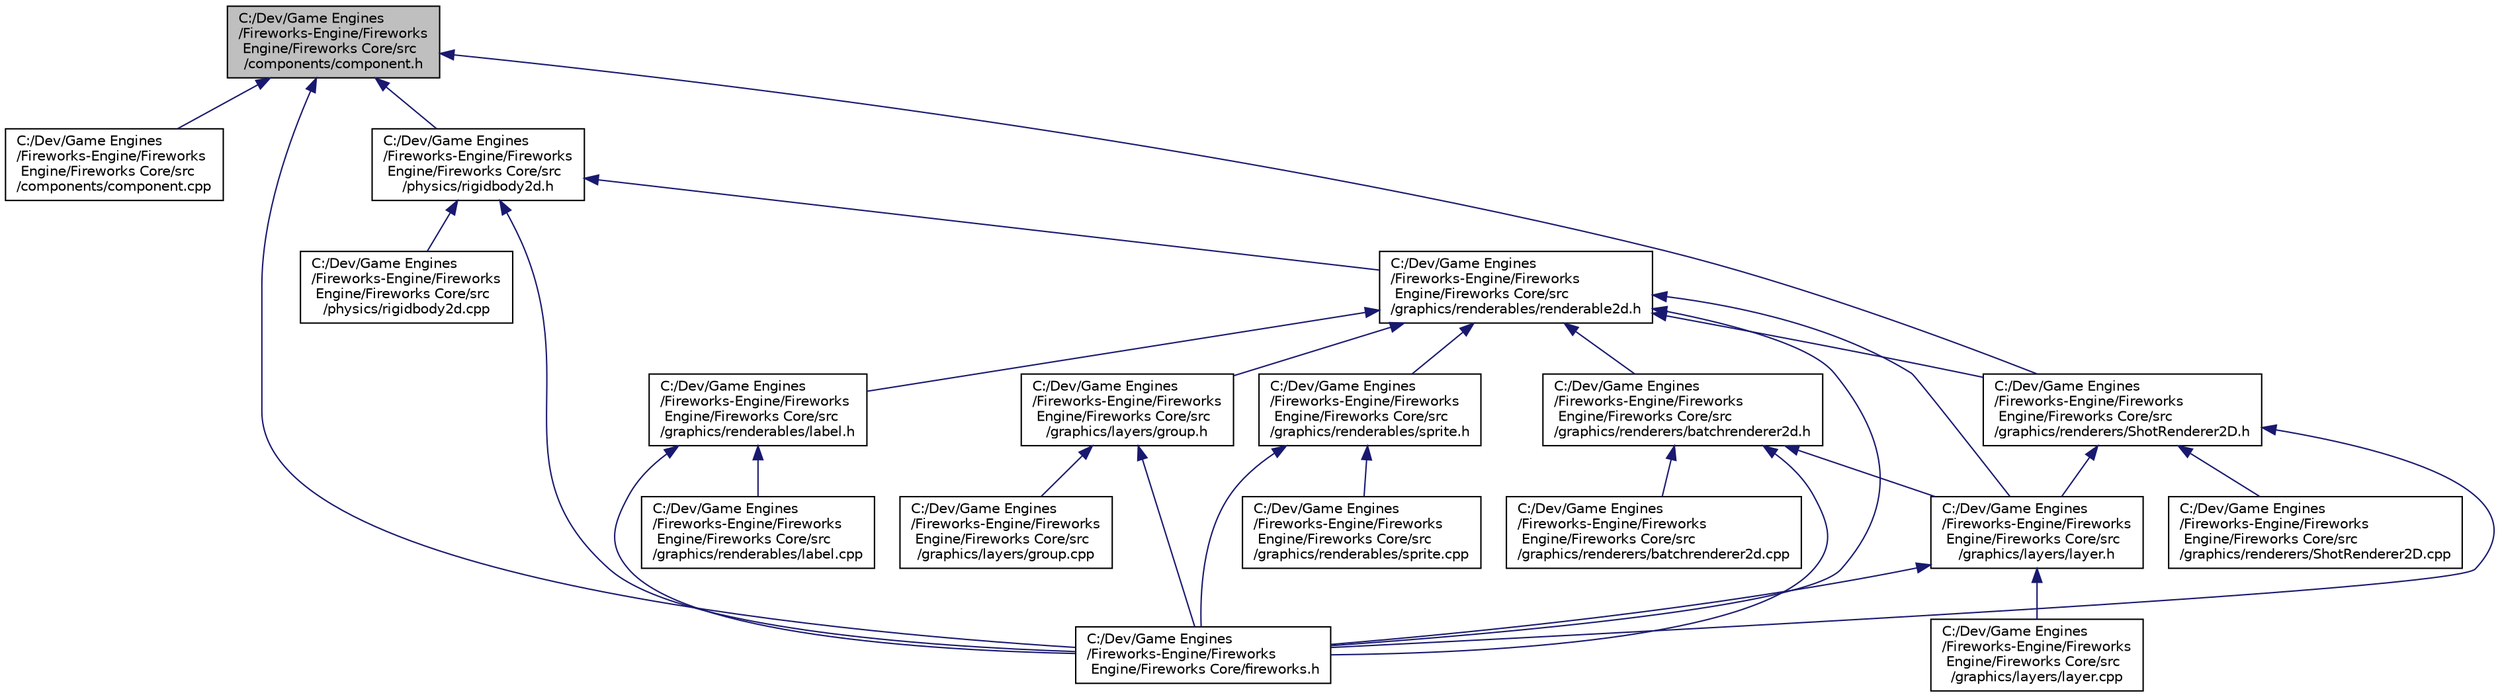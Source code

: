 digraph "C:/Dev/Game Engines/Fireworks-Engine/Fireworks Engine/Fireworks Core/src/components/component.h"
{
 // LATEX_PDF_SIZE
  edge [fontname="Helvetica",fontsize="10",labelfontname="Helvetica",labelfontsize="10"];
  node [fontname="Helvetica",fontsize="10",shape=record];
  Node1 [label="C:/Dev/Game Engines\l/Fireworks-Engine/Fireworks\l Engine/Fireworks Core/src\l/components/component.h",height=0.2,width=0.4,color="black", fillcolor="grey75", style="filled", fontcolor="black",tooltip=" "];
  Node1 -> Node2 [dir="back",color="midnightblue",fontsize="10",style="solid",fontname="Helvetica"];
  Node2 [label="C:/Dev/Game Engines\l/Fireworks-Engine/Fireworks\l Engine/Fireworks Core/src\l/components/component.cpp",height=0.2,width=0.4,color="black", fillcolor="white", style="filled",URL="$component_8cpp.html",tooltip=" "];
  Node1 -> Node3 [dir="back",color="midnightblue",fontsize="10",style="solid",fontname="Helvetica"];
  Node3 [label="C:/Dev/Game Engines\l/Fireworks-Engine/Fireworks\l Engine/Fireworks Core/src\l/graphics/renderers/ShotRenderer2D.h",height=0.2,width=0.4,color="black", fillcolor="white", style="filled",URL="$_shot_renderer2_d_8h.html",tooltip=" "];
  Node3 -> Node4 [dir="back",color="midnightblue",fontsize="10",style="solid",fontname="Helvetica"];
  Node4 [label="C:/Dev/Game Engines\l/Fireworks-Engine/Fireworks\l Engine/Fireworks Core/src\l/graphics/layers/layer.h",height=0.2,width=0.4,color="black", fillcolor="white", style="filled",URL="$layer_8h.html",tooltip=" "];
  Node4 -> Node5 [dir="back",color="midnightblue",fontsize="10",style="solid",fontname="Helvetica"];
  Node5 [label="C:/Dev/Game Engines\l/Fireworks-Engine/Fireworks\l Engine/Fireworks Core/src\l/graphics/layers/layer.cpp",height=0.2,width=0.4,color="black", fillcolor="white", style="filled",URL="$layer_8cpp.html",tooltip=" "];
  Node4 -> Node6 [dir="back",color="midnightblue",fontsize="10",style="solid",fontname="Helvetica"];
  Node6 [label="C:/Dev/Game Engines\l/Fireworks-Engine/Fireworks\l Engine/Fireworks Core/fireworks.h",height=0.2,width=0.4,color="black", fillcolor="white", style="filled",URL="$fireworks_8h.html",tooltip=" "];
  Node3 -> Node7 [dir="back",color="midnightblue",fontsize="10",style="solid",fontname="Helvetica"];
  Node7 [label="C:/Dev/Game Engines\l/Fireworks-Engine/Fireworks\l Engine/Fireworks Core/src\l/graphics/renderers/ShotRenderer2D.cpp",height=0.2,width=0.4,color="black", fillcolor="white", style="filled",URL="$_shot_renderer2_d_8cpp.html",tooltip=" "];
  Node3 -> Node6 [dir="back",color="midnightblue",fontsize="10",style="solid",fontname="Helvetica"];
  Node1 -> Node8 [dir="back",color="midnightblue",fontsize="10",style="solid",fontname="Helvetica"];
  Node8 [label="C:/Dev/Game Engines\l/Fireworks-Engine/Fireworks\l Engine/Fireworks Core/src\l/physics/rigidbody2d.h",height=0.2,width=0.4,color="black", fillcolor="white", style="filled",URL="$rigidbody2d_8h.html",tooltip=" "];
  Node8 -> Node9 [dir="back",color="midnightblue",fontsize="10",style="solid",fontname="Helvetica"];
  Node9 [label="C:/Dev/Game Engines\l/Fireworks-Engine/Fireworks\l Engine/Fireworks Core/src\l/graphics/renderables/renderable2d.h",height=0.2,width=0.4,color="black", fillcolor="white", style="filled",URL="$renderable2d_8h.html",tooltip=" "];
  Node9 -> Node10 [dir="back",color="midnightblue",fontsize="10",style="solid",fontname="Helvetica"];
  Node10 [label="C:/Dev/Game Engines\l/Fireworks-Engine/Fireworks\l Engine/Fireworks Core/src\l/graphics/layers/group.h",height=0.2,width=0.4,color="black", fillcolor="white", style="filled",URL="$group_8h.html",tooltip=" "];
  Node10 -> Node11 [dir="back",color="midnightblue",fontsize="10",style="solid",fontname="Helvetica"];
  Node11 [label="C:/Dev/Game Engines\l/Fireworks-Engine/Fireworks\l Engine/Fireworks Core/src\l/graphics/layers/group.cpp",height=0.2,width=0.4,color="black", fillcolor="white", style="filled",URL="$group_8cpp.html",tooltip=" "];
  Node10 -> Node6 [dir="back",color="midnightblue",fontsize="10",style="solid",fontname="Helvetica"];
  Node9 -> Node4 [dir="back",color="midnightblue",fontsize="10",style="solid",fontname="Helvetica"];
  Node9 -> Node12 [dir="back",color="midnightblue",fontsize="10",style="solid",fontname="Helvetica"];
  Node12 [label="C:/Dev/Game Engines\l/Fireworks-Engine/Fireworks\l Engine/Fireworks Core/src\l/graphics/renderables/label.h",height=0.2,width=0.4,color="black", fillcolor="white", style="filled",URL="$label_8h.html",tooltip=" "];
  Node12 -> Node13 [dir="back",color="midnightblue",fontsize="10",style="solid",fontname="Helvetica"];
  Node13 [label="C:/Dev/Game Engines\l/Fireworks-Engine/Fireworks\l Engine/Fireworks Core/src\l/graphics/renderables/label.cpp",height=0.2,width=0.4,color="black", fillcolor="white", style="filled",URL="$label_8cpp.html",tooltip=" "];
  Node12 -> Node6 [dir="back",color="midnightblue",fontsize="10",style="solid",fontname="Helvetica"];
  Node9 -> Node14 [dir="back",color="midnightblue",fontsize="10",style="solid",fontname="Helvetica"];
  Node14 [label="C:/Dev/Game Engines\l/Fireworks-Engine/Fireworks\l Engine/Fireworks Core/src\l/graphics/renderables/sprite.h",height=0.2,width=0.4,color="black", fillcolor="white", style="filled",URL="$sprite_8h.html",tooltip=" "];
  Node14 -> Node15 [dir="back",color="midnightblue",fontsize="10",style="solid",fontname="Helvetica"];
  Node15 [label="C:/Dev/Game Engines\l/Fireworks-Engine/Fireworks\l Engine/Fireworks Core/src\l/graphics/renderables/sprite.cpp",height=0.2,width=0.4,color="black", fillcolor="white", style="filled",URL="$sprite_8cpp.html",tooltip=" "];
  Node14 -> Node6 [dir="back",color="midnightblue",fontsize="10",style="solid",fontname="Helvetica"];
  Node9 -> Node16 [dir="back",color="midnightblue",fontsize="10",style="solid",fontname="Helvetica"];
  Node16 [label="C:/Dev/Game Engines\l/Fireworks-Engine/Fireworks\l Engine/Fireworks Core/src\l/graphics/renderers/batchrenderer2d.h",height=0.2,width=0.4,color="black", fillcolor="white", style="filled",URL="$batchrenderer2d_8h.html",tooltip=" "];
  Node16 -> Node4 [dir="back",color="midnightblue",fontsize="10",style="solid",fontname="Helvetica"];
  Node16 -> Node17 [dir="back",color="midnightblue",fontsize="10",style="solid",fontname="Helvetica"];
  Node17 [label="C:/Dev/Game Engines\l/Fireworks-Engine/Fireworks\l Engine/Fireworks Core/src\l/graphics/renderers/batchrenderer2d.cpp",height=0.2,width=0.4,color="black", fillcolor="white", style="filled",URL="$batchrenderer2d_8cpp.html",tooltip=" "];
  Node16 -> Node6 [dir="back",color="midnightblue",fontsize="10",style="solid",fontname="Helvetica"];
  Node9 -> Node3 [dir="back",color="midnightblue",fontsize="10",style="solid",fontname="Helvetica"];
  Node9 -> Node6 [dir="back",color="midnightblue",fontsize="10",style="solid",fontname="Helvetica"];
  Node8 -> Node18 [dir="back",color="midnightblue",fontsize="10",style="solid",fontname="Helvetica"];
  Node18 [label="C:/Dev/Game Engines\l/Fireworks-Engine/Fireworks\l Engine/Fireworks Core/src\l/physics/rigidbody2d.cpp",height=0.2,width=0.4,color="black", fillcolor="white", style="filled",URL="$rigidbody2d_8cpp.html",tooltip=" "];
  Node8 -> Node6 [dir="back",color="midnightblue",fontsize="10",style="solid",fontname="Helvetica"];
  Node1 -> Node6 [dir="back",color="midnightblue",fontsize="10",style="solid",fontname="Helvetica"];
}

